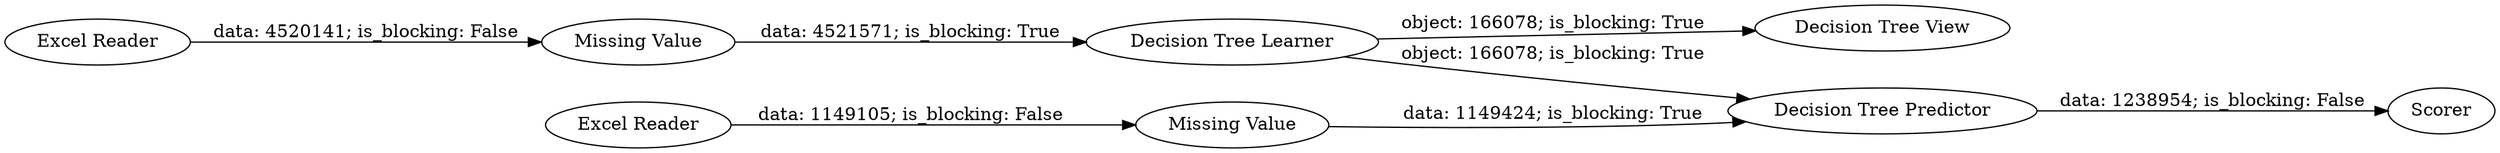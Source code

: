 digraph {
	"5915767755038098078_8" [label=Scorer]
	"5915767755038098078_3" [label="Decision Tree Learner"]
	"5915767755038098078_4" [label="Decision Tree View"]
	"5915767755038098078_5" [label="Decision Tree Predictor"]
	"5915767755038098078_1" [label="Excel Reader"]
	"5915767755038098078_2" [label="Missing Value"]
	"5915767755038098078_6" [label="Excel Reader"]
	"5915767755038098078_7" [label="Missing Value"]
	"5915767755038098078_3" -> "5915767755038098078_5" [label="object: 166078; is_blocking: True"]
	"5915767755038098078_5" -> "5915767755038098078_8" [label="data: 1238954; is_blocking: False"]
	"5915767755038098078_6" -> "5915767755038098078_7" [label="data: 1149105; is_blocking: False"]
	"5915767755038098078_7" -> "5915767755038098078_5" [label="data: 1149424; is_blocking: True"]
	"5915767755038098078_1" -> "5915767755038098078_2" [label="data: 4520141; is_blocking: False"]
	"5915767755038098078_3" -> "5915767755038098078_4" [label="object: 166078; is_blocking: True"]
	"5915767755038098078_2" -> "5915767755038098078_3" [label="data: 4521571; is_blocking: True"]
	rankdir=LR
}
